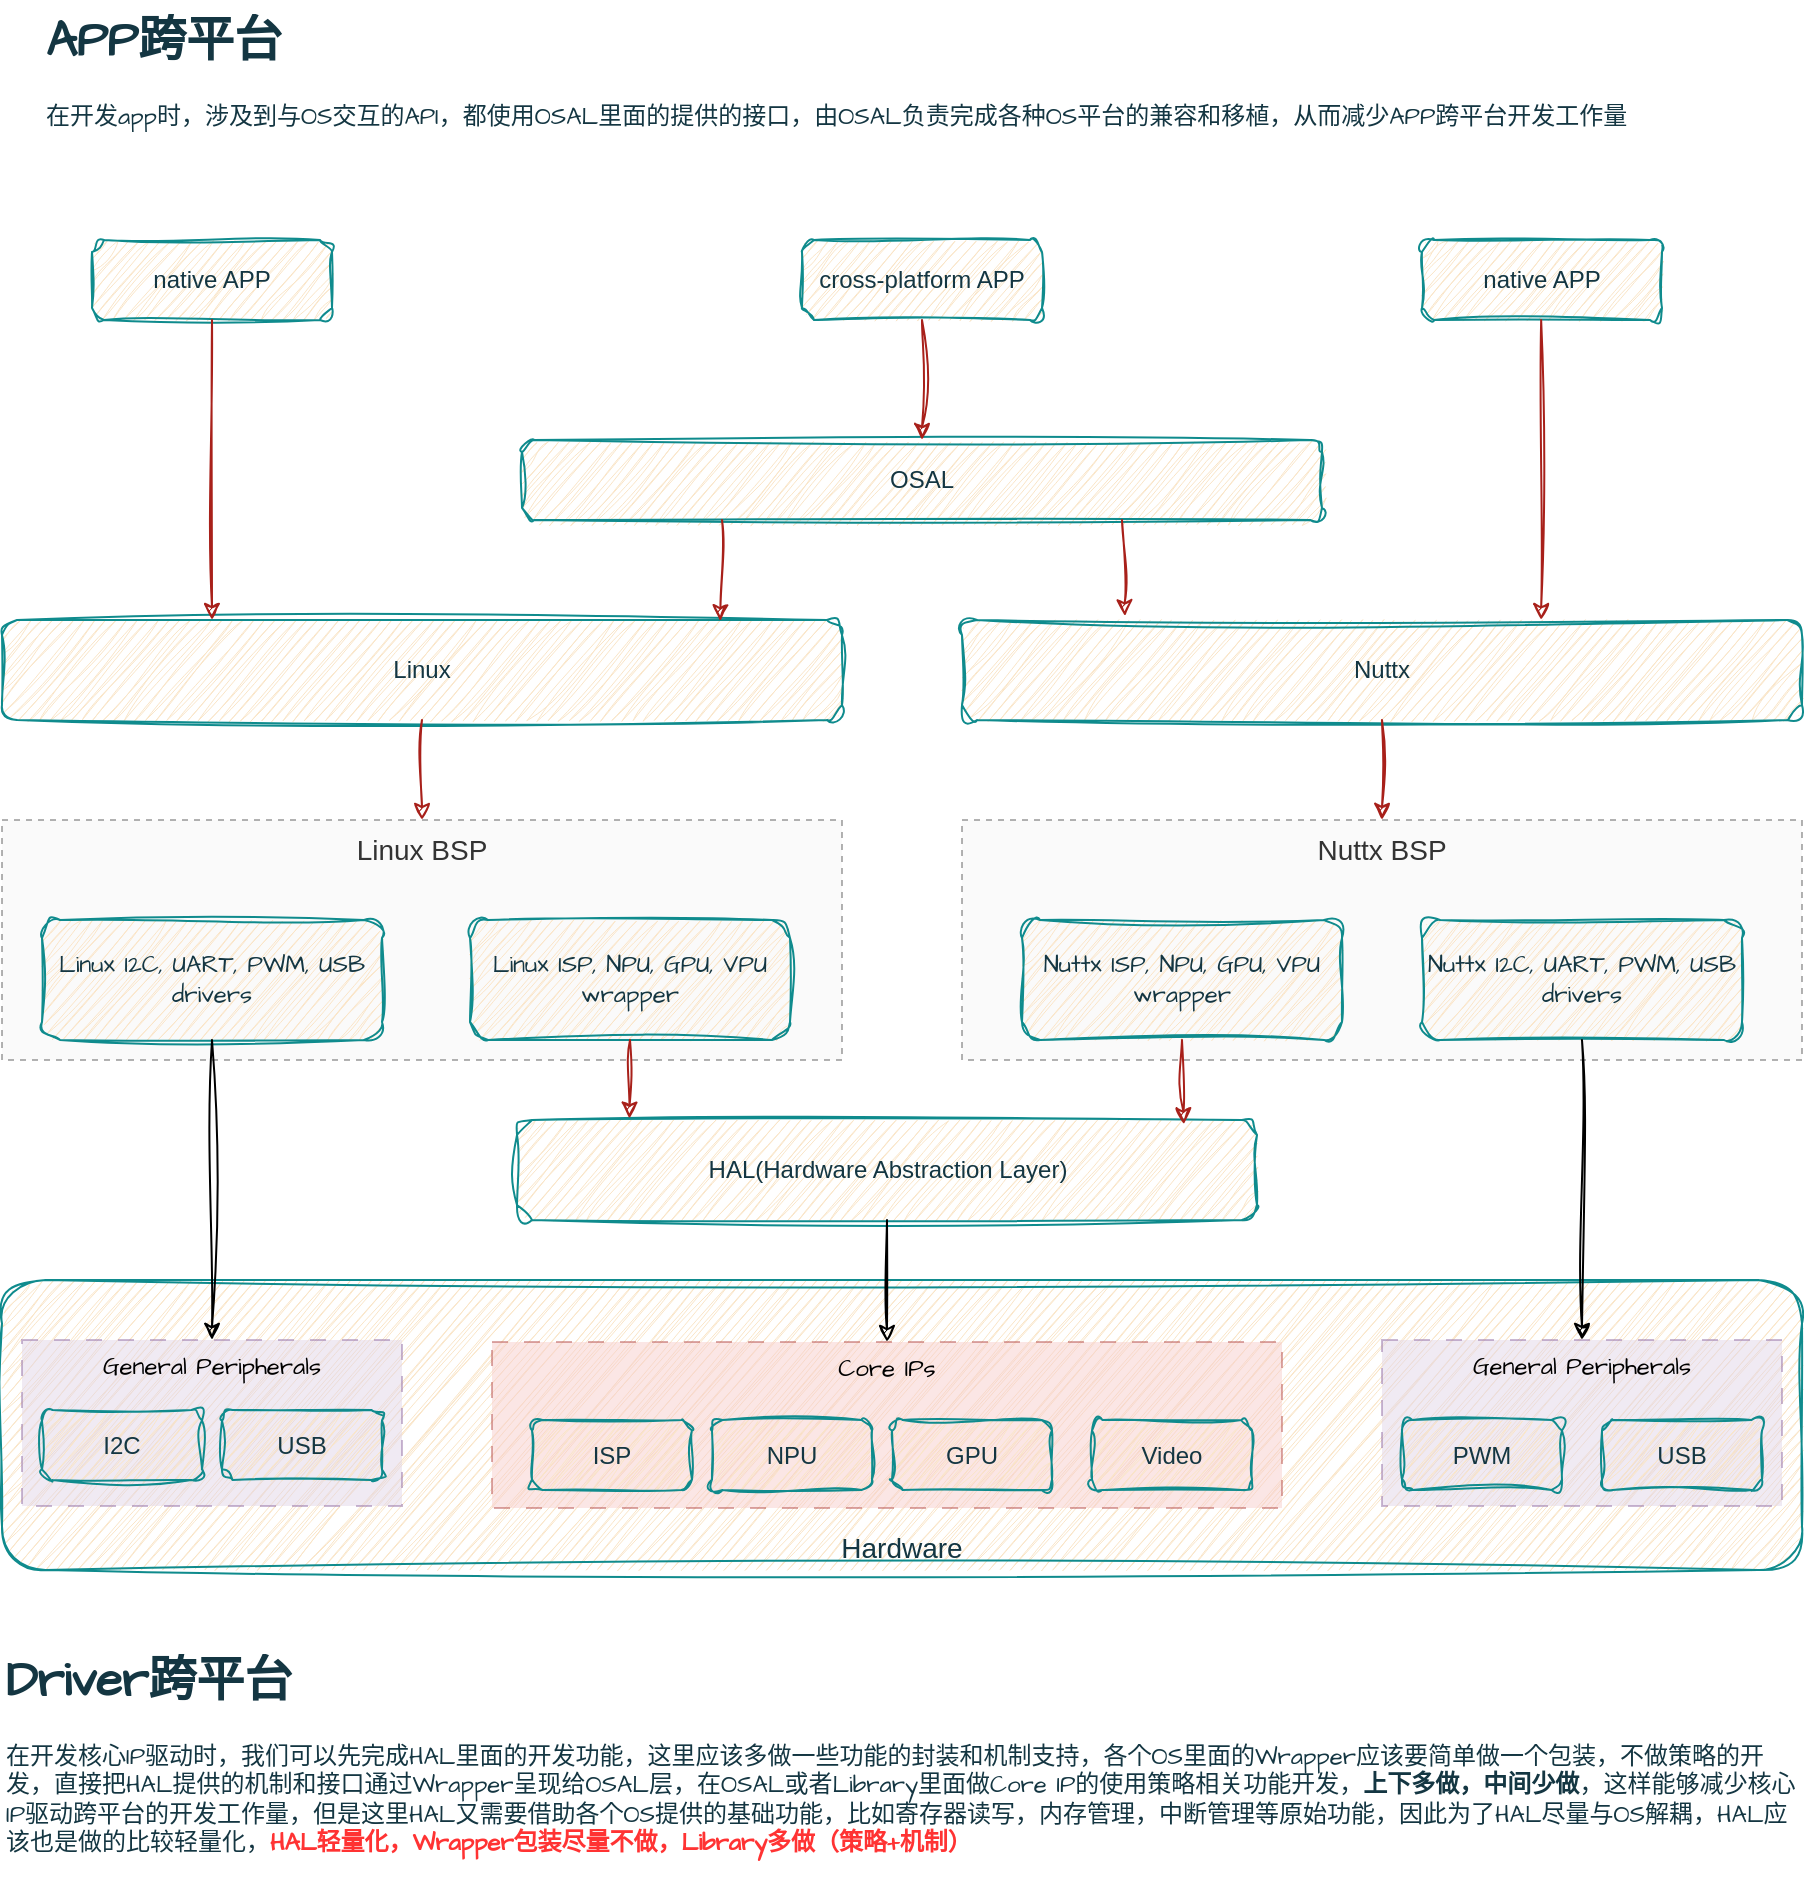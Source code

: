 <mxfile version="26.1.0">
  <diagram name="第 1 页" id="orG9CbXw_3UZOviwSIPF">
    <mxGraphModel dx="1195" dy="1791" grid="1" gridSize="10" guides="1" tooltips="1" connect="1" arrows="1" fold="1" page="1" pageScale="1" pageWidth="827" pageHeight="1169" math="0" shadow="0">
      <root>
        <mxCell id="0" />
        <mxCell id="1" parent="0" />
        <mxCell id="KuUX2KxZIXwfYq4F8i7n-6" value="&lt;font style=&quot;font-size: 14px;&quot;&gt;Hardware&lt;/font&gt;" style="rounded=1;whiteSpace=wrap;html=1;sketch=1;curveFitting=1;jiggle=2;labelBackgroundColor=none;fillColor=#FAE5C7;strokeColor=#0F8B8D;fontColor=#143642;verticalAlign=bottom;" vertex="1" parent="1">
          <mxGeometry x="20" y="440" width="900" height="145" as="geometry" />
        </mxCell>
        <mxCell id="KuUX2KxZIXwfYq4F8i7n-33" value="Core IPs" style="rounded=0;whiteSpace=wrap;html=1;hachureGap=4;fontFamily=Architects Daughter;fontSource=https%3A%2F%2Ffonts.googleapis.com%2Fcss%3Ffamily%3DArchitects%2BDaughter;fillColor=#f8cecc;strokeColor=#b85450;glass=0;shadow=0;opacity=50;dashed=1;dashPattern=8 8;verticalAlign=top;" vertex="1" parent="1">
          <mxGeometry x="265" y="471" width="395" height="83" as="geometry" />
        </mxCell>
        <mxCell id="KuUX2KxZIXwfYq4F8i7n-32" value="General Peripherals" style="rounded=0;whiteSpace=wrap;html=1;hachureGap=4;fontFamily=Architects Daughter;fontSource=https%3A%2F%2Ffonts.googleapis.com%2Fcss%3Ffamily%3DArchitects%2BDaughter;fillColor=#e1d5e7;strokeColor=#9673a6;glass=0;shadow=0;opacity=50;dashed=1;dashPattern=8 8;verticalAlign=top;" vertex="1" parent="1">
          <mxGeometry x="710" y="470" width="200" height="83" as="geometry" />
        </mxCell>
        <mxCell id="KuUX2KxZIXwfYq4F8i7n-31" value="General Peripherals" style="rounded=0;whiteSpace=wrap;html=1;hachureGap=4;fontFamily=Architects Daughter;fontSource=https%3A%2F%2Ffonts.googleapis.com%2Fcss%3Ffamily%3DArchitects%2BDaughter;fillColor=#e1d5e7;strokeColor=#9673a6;glass=0;shadow=0;opacity=50;dashed=1;dashPattern=8 8;verticalAlign=top;" vertex="1" parent="1">
          <mxGeometry x="30" y="470" width="190" height="83" as="geometry" />
        </mxCell>
        <mxCell id="KuUX2KxZIXwfYq4F8i7n-26" value="&lt;pre style=&quot;margin: 0px;&quot;&gt;&lt;span style=&quot;font-size: 14px; background-color: transparent; color: light-dark(rgb(51, 51, 51), rgb(193, 193, 193));&quot;&gt;&lt;font face=&quot;Helvetica&quot;&gt;Nuttx BSP&lt;/font&gt;&lt;/span&gt;&lt;/pre&gt;" style="rounded=0;whiteSpace=wrap;html=1;hachureGap=4;fontFamily=Architects Daughter;fontSource=https%3A%2F%2Ffonts.googleapis.com%2Fcss%3Ffamily%3DArchitects%2BDaughter;fillColor=#f5f5f5;fontColor=#333333;strokeColor=#666666;dashed=1;align=center;verticalAlign=top;opacity=50;" vertex="1" parent="1">
          <mxGeometry x="500" y="210" width="420" height="120" as="geometry" />
        </mxCell>
        <mxCell id="KuUX2KxZIXwfYq4F8i7n-24" value="&lt;pre style=&quot;margin: 0px;&quot;&gt;&lt;span style=&quot;font-size: 14px; background-color: transparent; color: light-dark(rgb(51, 51, 51), rgb(193, 193, 193));&quot;&gt;&lt;font face=&quot;Helvetica&quot;&gt;Linux BSP&lt;/font&gt;&lt;/span&gt;&lt;/pre&gt;" style="rounded=0;whiteSpace=wrap;html=1;hachureGap=4;fontFamily=Architects Daughter;fontSource=https%3A%2F%2Ffonts.googleapis.com%2Fcss%3Ffamily%3DArchitects%2BDaughter;fillColor=#f5f5f5;fontColor=#333333;strokeColor=#666666;dashed=1;align=center;verticalAlign=top;opacity=50;" vertex="1" parent="1">
          <mxGeometry x="20" y="210" width="420" height="120" as="geometry" />
        </mxCell>
        <mxCell id="KuUX2KxZIXwfYq4F8i7n-8" value="Linux" style="rounded=1;whiteSpace=wrap;html=1;sketch=1;curveFitting=1;jiggle=2;labelBackgroundColor=none;fillColor=#FAE5C7;strokeColor=#0F8B8D;fontColor=#143642;" vertex="1" parent="1">
          <mxGeometry x="20" y="110" width="420" height="50" as="geometry" />
        </mxCell>
        <mxCell id="KuUX2KxZIXwfYq4F8i7n-9" value="Nuttx" style="rounded=1;whiteSpace=wrap;html=1;sketch=1;curveFitting=1;jiggle=2;labelBackgroundColor=none;fillColor=#FAE5C7;strokeColor=#0F8B8D;fontColor=#143642;" vertex="1" parent="1">
          <mxGeometry x="500" y="110" width="420" height="50" as="geometry" />
        </mxCell>
        <mxCell id="KuUX2KxZIXwfYq4F8i7n-11" value="ISP" style="rounded=1;whiteSpace=wrap;html=1;sketch=1;curveFitting=1;jiggle=2;labelBackgroundColor=none;fillColor=#FAE5C7;strokeColor=#0F8B8D;fontColor=#143642;" vertex="1" parent="1">
          <mxGeometry x="285" y="510" width="80" height="35" as="geometry" />
        </mxCell>
        <mxCell id="KuUX2KxZIXwfYq4F8i7n-12" value="NPU" style="rounded=1;whiteSpace=wrap;html=1;sketch=1;curveFitting=1;jiggle=2;labelBackgroundColor=none;fillColor=#FAE5C7;strokeColor=#0F8B8D;fontColor=#143642;" vertex="1" parent="1">
          <mxGeometry x="375" y="510" width="80" height="35" as="geometry" />
        </mxCell>
        <mxCell id="KuUX2KxZIXwfYq4F8i7n-13" value="GPU" style="rounded=1;whiteSpace=wrap;html=1;sketch=1;curveFitting=1;jiggle=2;labelBackgroundColor=none;fillColor=#FAE5C7;strokeColor=#0F8B8D;fontColor=#143642;" vertex="1" parent="1">
          <mxGeometry x="465" y="510" width="80" height="35" as="geometry" />
        </mxCell>
        <mxCell id="KuUX2KxZIXwfYq4F8i7n-14" value="I2C" style="rounded=1;whiteSpace=wrap;html=1;sketch=1;curveFitting=1;jiggle=2;labelBackgroundColor=none;fillColor=#FAE5C7;strokeColor=#0F8B8D;fontColor=#143642;" vertex="1" parent="1">
          <mxGeometry x="40" y="505" width="80" height="35" as="geometry" />
        </mxCell>
        <mxCell id="KuUX2KxZIXwfYq4F8i7n-15" value="USB" style="rounded=1;whiteSpace=wrap;html=1;sketch=1;curveFitting=1;jiggle=2;labelBackgroundColor=none;fillColor=#FAE5C7;strokeColor=#0F8B8D;fontColor=#143642;" vertex="1" parent="1">
          <mxGeometry x="130" y="505" width="80" height="35" as="geometry" />
        </mxCell>
        <mxCell id="KuUX2KxZIXwfYq4F8i7n-16" value="OSAL" style="rounded=1;whiteSpace=wrap;html=1;sketch=1;curveFitting=1;jiggle=2;labelBackgroundColor=none;fillColor=#FAE5C7;strokeColor=#0F8B8D;fontColor=#143642;" vertex="1" parent="1">
          <mxGeometry x="280" y="20" width="400" height="40" as="geometry" />
        </mxCell>
        <mxCell id="KuUX2KxZIXwfYq4F8i7n-17" value="cross-platform APP" style="rounded=1;whiteSpace=wrap;html=1;sketch=1;curveFitting=1;jiggle=2;labelBackgroundColor=none;fillColor=#FAE5C7;strokeColor=#0F8B8D;fontColor=#143642;" vertex="1" parent="1">
          <mxGeometry x="420" y="-80" width="120" height="40" as="geometry" />
        </mxCell>
        <mxCell id="KuUX2KxZIXwfYq4F8i7n-18" value="native APP" style="rounded=1;whiteSpace=wrap;html=1;sketch=1;curveFitting=1;jiggle=2;labelBackgroundColor=none;fillColor=#FAE5C7;strokeColor=#0F8B8D;fontColor=#143642;" vertex="1" parent="1">
          <mxGeometry x="65" y="-80" width="120" height="40" as="geometry" />
        </mxCell>
        <mxCell id="KuUX2KxZIXwfYq4F8i7n-19" value="native APP" style="rounded=1;whiteSpace=wrap;html=1;sketch=1;curveFitting=1;jiggle=2;labelBackgroundColor=none;fillColor=#FAE5C7;strokeColor=#0F8B8D;fontColor=#143642;" vertex="1" parent="1">
          <mxGeometry x="730" y="-80" width="120" height="40" as="geometry" />
        </mxCell>
        <mxCell id="KuUX2KxZIXwfYq4F8i7n-21" value="Video" style="rounded=1;whiteSpace=wrap;html=1;sketch=1;curveFitting=1;jiggle=2;labelBackgroundColor=none;fillColor=#FAE5C7;strokeColor=#0F8B8D;fontColor=#143642;" vertex="1" parent="1">
          <mxGeometry x="565" y="510" width="80" height="35" as="geometry" />
        </mxCell>
        <mxCell id="KuUX2KxZIXwfYq4F8i7n-22" value="Linux I2C, UART, PWM, USB drivers" style="rounded=1;whiteSpace=wrap;html=1;sketch=1;hachureGap=4;jiggle=2;curveFitting=1;strokeColor=#0F8B8D;fontFamily=Architects Daughter;fontSource=https%3A%2F%2Ffonts.googleapis.com%2Fcss%3Ffamily%3DArchitects%2BDaughter;fontColor=#143642;fillColor=#FAE5C7;" vertex="1" parent="1">
          <mxGeometry x="40" y="260" width="170" height="60" as="geometry" />
        </mxCell>
        <mxCell id="KuUX2KxZIXwfYq4F8i7n-23" value="Nuttx I2C, UART, PWM, USB drivers" style="rounded=1;whiteSpace=wrap;html=1;sketch=1;hachureGap=4;jiggle=2;curveFitting=1;strokeColor=#0F8B8D;fontFamily=Architects Daughter;fontSource=https%3A%2F%2Ffonts.googleapis.com%2Fcss%3Ffamily%3DArchitects%2BDaughter;fontColor=#143642;fillColor=#FAE5C7;" vertex="1" parent="1">
          <mxGeometry x="730" y="260" width="160" height="60" as="geometry" />
        </mxCell>
        <mxCell id="KuUX2KxZIXwfYq4F8i7n-7" value="HAL(Hardware Abstraction Layer)" style="rounded=1;whiteSpace=wrap;html=1;sketch=1;curveFitting=1;jiggle=2;labelBackgroundColor=none;fillColor=#FAE5C7;strokeColor=#0F8B8D;fontColor=#143642;" vertex="1" parent="1">
          <mxGeometry x="277.5" y="360" width="370" height="50" as="geometry" />
        </mxCell>
        <mxCell id="KuUX2KxZIXwfYq4F8i7n-27" value="Nuttx ISP, NPU, GPU, VPU wrapper" style="rounded=1;whiteSpace=wrap;html=1;sketch=1;hachureGap=4;jiggle=2;curveFitting=1;strokeColor=#0F8B8D;fontFamily=Architects Daughter;fontSource=https%3A%2F%2Ffonts.googleapis.com%2Fcss%3Ffamily%3DArchitects%2BDaughter;fontColor=#143642;fillColor=#FAE5C7;" vertex="1" parent="1">
          <mxGeometry x="530" y="260" width="160" height="60" as="geometry" />
        </mxCell>
        <mxCell id="KuUX2KxZIXwfYq4F8i7n-28" value="Linux ISP, NPU, GPU, VPU wrapper" style="rounded=1;whiteSpace=wrap;html=1;sketch=1;hachureGap=4;jiggle=2;curveFitting=1;strokeColor=#0F8B8D;fontFamily=Architects Daughter;fontSource=https%3A%2F%2Ffonts.googleapis.com%2Fcss%3Ffamily%3DArchitects%2BDaughter;fontColor=#143642;fillColor=#FAE5C7;" vertex="1" parent="1">
          <mxGeometry x="254" y="260" width="160" height="60" as="geometry" />
        </mxCell>
        <mxCell id="KuUX2KxZIXwfYq4F8i7n-29" value="PWM" style="rounded=1;whiteSpace=wrap;html=1;sketch=1;curveFitting=1;jiggle=2;labelBackgroundColor=none;fillColor=#FAE5C7;strokeColor=#0F8B8D;fontColor=#143642;" vertex="1" parent="1">
          <mxGeometry x="720" y="510" width="80" height="35" as="geometry" />
        </mxCell>
        <mxCell id="KuUX2KxZIXwfYq4F8i7n-30" value="USB" style="rounded=1;whiteSpace=wrap;html=1;sketch=1;curveFitting=1;jiggle=2;labelBackgroundColor=none;fillColor=#FAE5C7;strokeColor=#0F8B8D;fontColor=#143642;" vertex="1" parent="1">
          <mxGeometry x="820" y="510" width="80" height="35" as="geometry" />
        </mxCell>
        <mxCell id="KuUX2KxZIXwfYq4F8i7n-34" value="" style="endArrow=classic;html=1;rounded=1;sketch=1;hachureGap=4;jiggle=2;curveFitting=1;strokeColor=#000000;fontFamily=Architects Daughter;fontSource=https%3A%2F%2Ffonts.googleapis.com%2Fcss%3Ffamily%3DArchitects%2BDaughter;fontColor=#143642;fillColor=#FAE5C7;exitX=0.5;exitY=1;exitDx=0;exitDy=0;entryX=0.5;entryY=0;entryDx=0;entryDy=0;curved=0;" edge="1" parent="1" source="KuUX2KxZIXwfYq4F8i7n-7" target="KuUX2KxZIXwfYq4F8i7n-33">
          <mxGeometry width="50" height="50" relative="1" as="geometry">
            <mxPoint x="470" y="460" as="sourcePoint" />
            <mxPoint x="520" y="410" as="targetPoint" />
          </mxGeometry>
        </mxCell>
        <mxCell id="KuUX2KxZIXwfYq4F8i7n-35" value="" style="endArrow=classic;html=1;rounded=1;sketch=1;hachureGap=4;jiggle=2;curveFitting=1;strokeColor=#000000;fontFamily=Architects Daughter;fontSource=https%3A%2F%2Ffonts.googleapis.com%2Fcss%3Ffamily%3DArchitects%2BDaughter;fontColor=#143642;fillColor=#FAE5C7;exitX=0.5;exitY=1;exitDx=0;exitDy=0;curved=0;" edge="1" parent="1" source="KuUX2KxZIXwfYq4F8i7n-22" target="KuUX2KxZIXwfYq4F8i7n-31">
          <mxGeometry width="50" height="50" relative="1" as="geometry">
            <mxPoint x="473" y="420" as="sourcePoint" />
            <mxPoint x="473" y="481" as="targetPoint" />
          </mxGeometry>
        </mxCell>
        <mxCell id="KuUX2KxZIXwfYq4F8i7n-36" value="" style="endArrow=classic;html=1;rounded=1;sketch=1;hachureGap=4;jiggle=2;curveFitting=1;strokeColor=#000000;fontFamily=Architects Daughter;fontSource=https%3A%2F%2Ffonts.googleapis.com%2Fcss%3Ffamily%3DArchitects%2BDaughter;fontColor=#143642;fillColor=#FAE5C7;exitX=0.5;exitY=1;exitDx=0;exitDy=0;curved=0;entryX=0.5;entryY=0;entryDx=0;entryDy=0;" edge="1" parent="1" source="KuUX2KxZIXwfYq4F8i7n-23" target="KuUX2KxZIXwfYq4F8i7n-32">
          <mxGeometry width="50" height="50" relative="1" as="geometry">
            <mxPoint x="135" y="330" as="sourcePoint" />
            <mxPoint x="135" y="480" as="targetPoint" />
          </mxGeometry>
        </mxCell>
        <mxCell id="KuUX2KxZIXwfYq4F8i7n-37" value="" style="endArrow=classic;html=1;rounded=0;sketch=1;hachureGap=4;jiggle=2;curveFitting=1;strokeColor=#A8201A;fontFamily=Architects Daughter;fontSource=https%3A%2F%2Ffonts.googleapis.com%2Fcss%3Ffamily%3DArchitects%2BDaughter;fontColor=#143642;fillColor=#FAE5C7;exitX=0.5;exitY=1;exitDx=0;exitDy=0;entryX=0.152;entryY=-0.013;entryDx=0;entryDy=0;entryPerimeter=0;" edge="1" parent="1" source="KuUX2KxZIXwfYq4F8i7n-28" target="KuUX2KxZIXwfYq4F8i7n-7">
          <mxGeometry width="50" height="50" relative="1" as="geometry">
            <mxPoint x="280" y="400" as="sourcePoint" />
            <mxPoint x="330" y="350" as="targetPoint" />
          </mxGeometry>
        </mxCell>
        <mxCell id="KuUX2KxZIXwfYq4F8i7n-38" value="" style="endArrow=classic;html=1;rounded=0;sketch=1;hachureGap=4;jiggle=2;curveFitting=1;strokeColor=#A8201A;fontFamily=Architects Daughter;fontSource=https%3A%2F%2Ffonts.googleapis.com%2Fcss%3Ffamily%3DArchitects%2BDaughter;fontColor=#143642;fillColor=#FAE5C7;exitX=0.5;exitY=1;exitDx=0;exitDy=0;entryX=0.901;entryY=0.044;entryDx=0;entryDy=0;entryPerimeter=0;" edge="1" parent="1" source="KuUX2KxZIXwfYq4F8i7n-27" target="KuUX2KxZIXwfYq4F8i7n-7">
          <mxGeometry width="50" height="50" relative="1" as="geometry">
            <mxPoint x="700" y="440" as="sourcePoint" />
            <mxPoint x="750" y="390" as="targetPoint" />
          </mxGeometry>
        </mxCell>
        <mxCell id="KuUX2KxZIXwfYq4F8i7n-39" value="" style="endArrow=classic;html=1;rounded=0;sketch=1;hachureGap=4;jiggle=2;curveFitting=1;strokeColor=#A8201A;fontFamily=Architects Daughter;fontSource=https%3A%2F%2Ffonts.googleapis.com%2Fcss%3Ffamily%3DArchitects%2BDaughter;fontColor=#143642;fillColor=#FAE5C7;exitX=0.5;exitY=1;exitDx=0;exitDy=0;entryX=0.5;entryY=0;entryDx=0;entryDy=0;" edge="1" parent="1" source="KuUX2KxZIXwfYq4F8i7n-8" target="KuUX2KxZIXwfYq4F8i7n-24">
          <mxGeometry width="50" height="50" relative="1" as="geometry">
            <mxPoint x="-90" y="270" as="sourcePoint" />
            <mxPoint x="-40" y="220" as="targetPoint" />
          </mxGeometry>
        </mxCell>
        <mxCell id="KuUX2KxZIXwfYq4F8i7n-40" value="" style="endArrow=classic;html=1;rounded=0;sketch=1;hachureGap=4;jiggle=2;curveFitting=1;strokeColor=#A8201A;fontFamily=Architects Daughter;fontSource=https%3A%2F%2Ffonts.googleapis.com%2Fcss%3Ffamily%3DArchitects%2BDaughter;fontColor=#143642;fillColor=#FAE5C7;exitX=0.5;exitY=1;exitDx=0;exitDy=0;entryX=0.5;entryY=0;entryDx=0;entryDy=0;" edge="1" parent="1" source="KuUX2KxZIXwfYq4F8i7n-9" target="KuUX2KxZIXwfYq4F8i7n-26">
          <mxGeometry width="50" height="50" relative="1" as="geometry">
            <mxPoint x="570" y="220" as="sourcePoint" />
            <mxPoint x="620" y="170" as="targetPoint" />
          </mxGeometry>
        </mxCell>
        <mxCell id="KuUX2KxZIXwfYq4F8i7n-41" value="" style="endArrow=classic;html=1;rounded=0;sketch=1;hachureGap=4;jiggle=2;curveFitting=1;strokeColor=#A8201A;fontFamily=Architects Daughter;fontSource=https%3A%2F%2Ffonts.googleapis.com%2Fcss%3Ffamily%3DArchitects%2BDaughter;fontColor=#143642;fillColor=#FAE5C7;exitX=0.5;exitY=1;exitDx=0;exitDy=0;entryX=0.25;entryY=0;entryDx=0;entryDy=0;" edge="1" parent="1" source="KuUX2KxZIXwfYq4F8i7n-18" target="KuUX2KxZIXwfYq4F8i7n-8">
          <mxGeometry width="50" height="50" relative="1" as="geometry">
            <mxPoint x="100" y="70" as="sourcePoint" />
            <mxPoint x="150" y="20" as="targetPoint" />
          </mxGeometry>
        </mxCell>
        <mxCell id="KuUX2KxZIXwfYq4F8i7n-42" value="" style="endArrow=classic;html=1;rounded=0;sketch=1;hachureGap=4;jiggle=2;curveFitting=1;strokeColor=#A8201A;fontFamily=Architects Daughter;fontSource=https%3A%2F%2Ffonts.googleapis.com%2Fcss%3Ffamily%3DArchitects%2BDaughter;fontColor=#143642;fillColor=#FAE5C7;exitX=0.5;exitY=1;exitDx=0;exitDy=0;entryX=0.25;entryY=0;entryDx=0;entryDy=0;" edge="1" parent="1">
          <mxGeometry width="50" height="50" relative="1" as="geometry">
            <mxPoint x="789.58" y="-40" as="sourcePoint" />
            <mxPoint x="789.58" y="110" as="targetPoint" />
          </mxGeometry>
        </mxCell>
        <mxCell id="KuUX2KxZIXwfYq4F8i7n-43" value="" style="endArrow=classic;html=1;rounded=0;sketch=1;hachureGap=4;jiggle=2;curveFitting=1;strokeColor=#A8201A;fontFamily=Architects Daughter;fontSource=https%3A%2F%2Ffonts.googleapis.com%2Fcss%3Ffamily%3DArchitects%2BDaughter;fontColor=#143642;fillColor=#FAE5C7;exitX=0.5;exitY=1;exitDx=0;exitDy=0;entryX=0.5;entryY=0;entryDx=0;entryDy=0;" edge="1" parent="1" source="KuUX2KxZIXwfYq4F8i7n-17" target="KuUX2KxZIXwfYq4F8i7n-16">
          <mxGeometry width="50" height="50" relative="1" as="geometry">
            <mxPoint x="490" y="100" as="sourcePoint" />
            <mxPoint x="540" y="50" as="targetPoint" />
          </mxGeometry>
        </mxCell>
        <mxCell id="KuUX2KxZIXwfYq4F8i7n-44" value="" style="endArrow=classic;html=1;rounded=0;sketch=1;hachureGap=4;jiggle=2;curveFitting=1;strokeColor=#A8201A;fontFamily=Architects Daughter;fontSource=https%3A%2F%2Ffonts.googleapis.com%2Fcss%3Ffamily%3DArchitects%2BDaughter;fontColor=#143642;fillColor=#FAE5C7;exitX=0.25;exitY=1;exitDx=0;exitDy=0;entryX=0.855;entryY=0.013;entryDx=0;entryDy=0;entryPerimeter=0;" edge="1" parent="1" source="KuUX2KxZIXwfYq4F8i7n-16" target="KuUX2KxZIXwfYq4F8i7n-8">
          <mxGeometry width="50" height="50" relative="1" as="geometry">
            <mxPoint x="460" y="180" as="sourcePoint" />
            <mxPoint x="510" y="130" as="targetPoint" />
          </mxGeometry>
        </mxCell>
        <mxCell id="KuUX2KxZIXwfYq4F8i7n-45" value="" style="endArrow=classic;html=1;rounded=0;sketch=1;hachureGap=4;jiggle=2;curveFitting=1;strokeColor=#A8201A;fontFamily=Architects Daughter;fontSource=https%3A%2F%2Ffonts.googleapis.com%2Fcss%3Ffamily%3DArchitects%2BDaughter;fontColor=#143642;fillColor=#FAE5C7;exitX=0.75;exitY=1;exitDx=0;exitDy=0;entryX=0.194;entryY=-0.037;entryDx=0;entryDy=0;entryPerimeter=0;" edge="1" parent="1" source="KuUX2KxZIXwfYq4F8i7n-16" target="KuUX2KxZIXwfYq4F8i7n-9">
          <mxGeometry width="50" height="50" relative="1" as="geometry">
            <mxPoint x="710" y="120" as="sourcePoint" />
            <mxPoint x="760" y="70" as="targetPoint" />
          </mxGeometry>
        </mxCell>
        <mxCell id="KuUX2KxZIXwfYq4F8i7n-46" value="&lt;h1 style=&quot;margin-top: 0px;&quot;&gt;APP跨平台&lt;/h1&gt;&lt;div&gt;在开发app时，涉及到与OS交互的API，都使用OSAL里面的提供的接口，由OSAL负责完成各种OS平台的兼容和移植，从而减少APP跨平台开发工作量&lt;/div&gt;" style="text;html=1;whiteSpace=wrap;overflow=hidden;rounded=0;fontFamily=Architects Daughter;fontSource=https%3A%2F%2Ffonts.googleapis.com%2Fcss%3Ffamily%3DArchitects%2BDaughter;fontColor=#143642;" vertex="1" parent="1">
          <mxGeometry x="40" y="-200" width="880" height="90" as="geometry" />
        </mxCell>
        <mxCell id="KuUX2KxZIXwfYq4F8i7n-47" value="&lt;h1 style=&quot;margin-top: 0px;&quot;&gt;Driver跨平台&lt;/h1&gt;&lt;p&gt;在开发核心IP驱动时，我们可以先完成HAL里面的开发功能，这里应该多做一些功能的封装和机制支持，各个OS里面的Wrapper应该要简单做一个包装，不做策略的开发，直接把HAL提供的机制和接口通过Wrapper呈现给OSAL层，在OSAL或者Library里面做Core IP的使用策略相关功能开发，&lt;b&gt;上下多做，中间少做&lt;/b&gt;，这样能够减少核心IP驱动跨平台的开发工作量，但是这里HAL又需要借助各个OS提供的基础功能，比如寄存器读写，内存管理，中断管理等原始功能，因此为了HAL尽量与OS解耦，HAL应该也是做的比较轻量化，&lt;b&gt;&lt;font style=&quot;color: rgb(255, 51, 51);&quot;&gt;HAL轻量化，Wrapper包装尽量不做，Library多做（策略+机制）&lt;/font&gt;&lt;/b&gt;&lt;/p&gt;" style="text;html=1;whiteSpace=wrap;overflow=hidden;rounded=0;fontFamily=Architects Daughter;fontSource=https%3A%2F%2Ffonts.googleapis.com%2Fcss%3Ffamily%3DArchitects%2BDaughter;fontColor=#143642;" vertex="1" parent="1">
          <mxGeometry x="20" y="620" width="900" height="120" as="geometry" />
        </mxCell>
      </root>
    </mxGraphModel>
  </diagram>
</mxfile>
